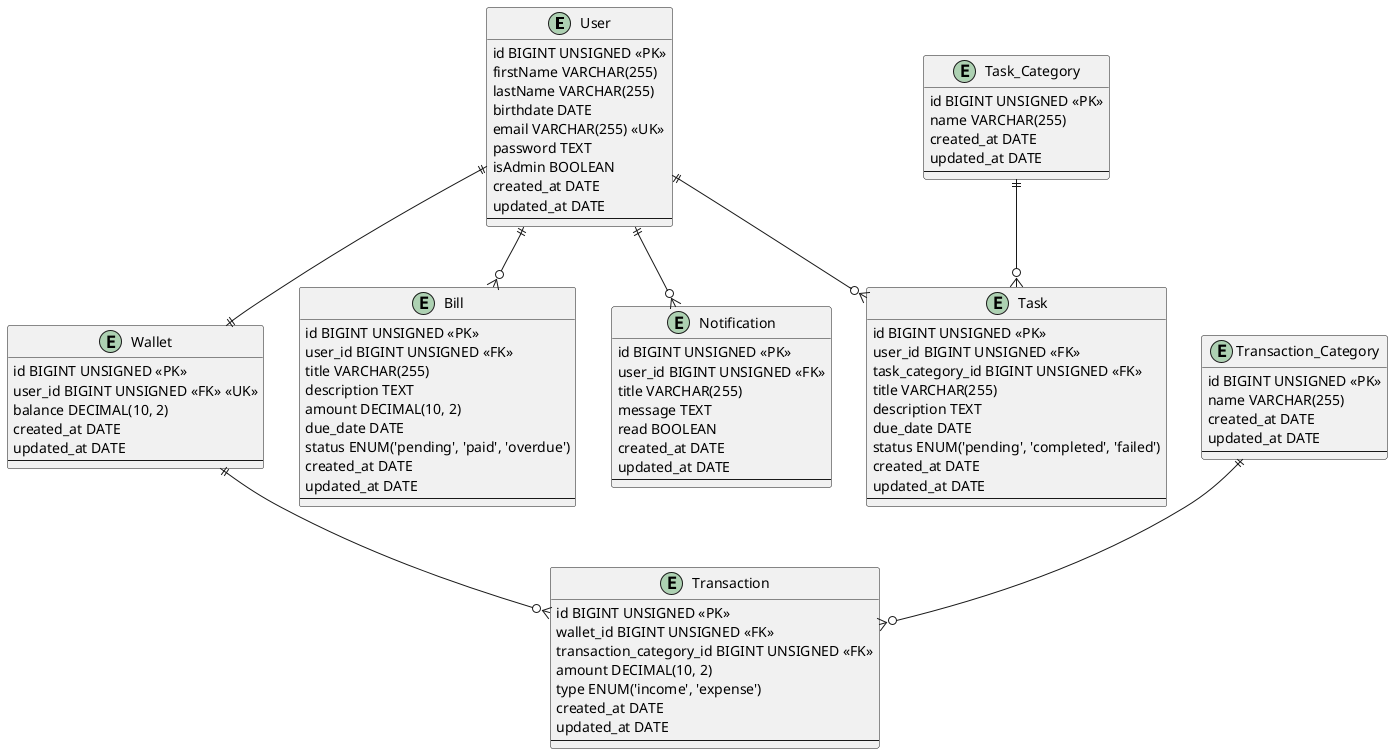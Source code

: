 @startuml DER

entity User {
    id BIGINT UNSIGNED <<PK>>
    firstName VARCHAR(255)
    lastName VARCHAR(255)
    birthdate DATE
    email VARCHAR(255) <<UK>>
    password TEXT
    isAdmin BOOLEAN
    created_at DATE
    updated_at DATE
    --
}

entity Wallet {
    id BIGINT UNSIGNED <<PK>>
    user_id BIGINT UNSIGNED <<FK>> <<UK>>
    balance DECIMAL(10, 2)
    created_at DATE
    updated_at DATE
    --
}

entity Transaction {
    id BIGINT UNSIGNED <<PK>>
    wallet_id BIGINT UNSIGNED <<FK>>
    transaction_category_id BIGINT UNSIGNED <<FK>>
    amount DECIMAL(10, 2)
    type ENUM('income', 'expense')
    created_at DATE
    updated_at DATE
    --
}

entity Bill {
    id BIGINT UNSIGNED <<PK>>
    user_id BIGINT UNSIGNED <<FK>>
    title VARCHAR(255)
    description TEXT
    amount DECIMAL(10, 2)
    due_date DATE
    status ENUM('pending', 'paid', 'overdue')
    created_at DATE
    updated_at DATE
    --
}

entity Notification {
    id BIGINT UNSIGNED <<PK>>
    user_id BIGINT UNSIGNED <<FK>>
    title VARCHAR(255)
    message TEXT
    read BOOLEAN
    created_at DATE
    updated_at DATE
    --
}

entity Task {
    id BIGINT UNSIGNED <<PK>>
    user_id BIGINT UNSIGNED <<FK>>
    task_category_id BIGINT UNSIGNED <<FK>>
    title VARCHAR(255)
    description TEXT
    due_date DATE
    status ENUM('pending', 'completed', 'failed')
    created_at DATE
    updated_at DATE
    --
}

entity Transaction_Category {
    id BIGINT UNSIGNED <<PK>>
    name VARCHAR(255)
    created_at DATE
    updated_at DATE
    --
}

entity Task_Category {
    id BIGINT UNSIGNED <<PK>>
    name VARCHAR(255)
    created_at DATE
    updated_at DATE
    --
}


User ||--|| Wallet
Wallet ||--o{ Transaction
User ||--o{ Bill
User ||--o{ Notification
User ||--o{ Task
Task_Category ||--o{ Task
Transaction_Category ||--o{ Transaction

@enduml
